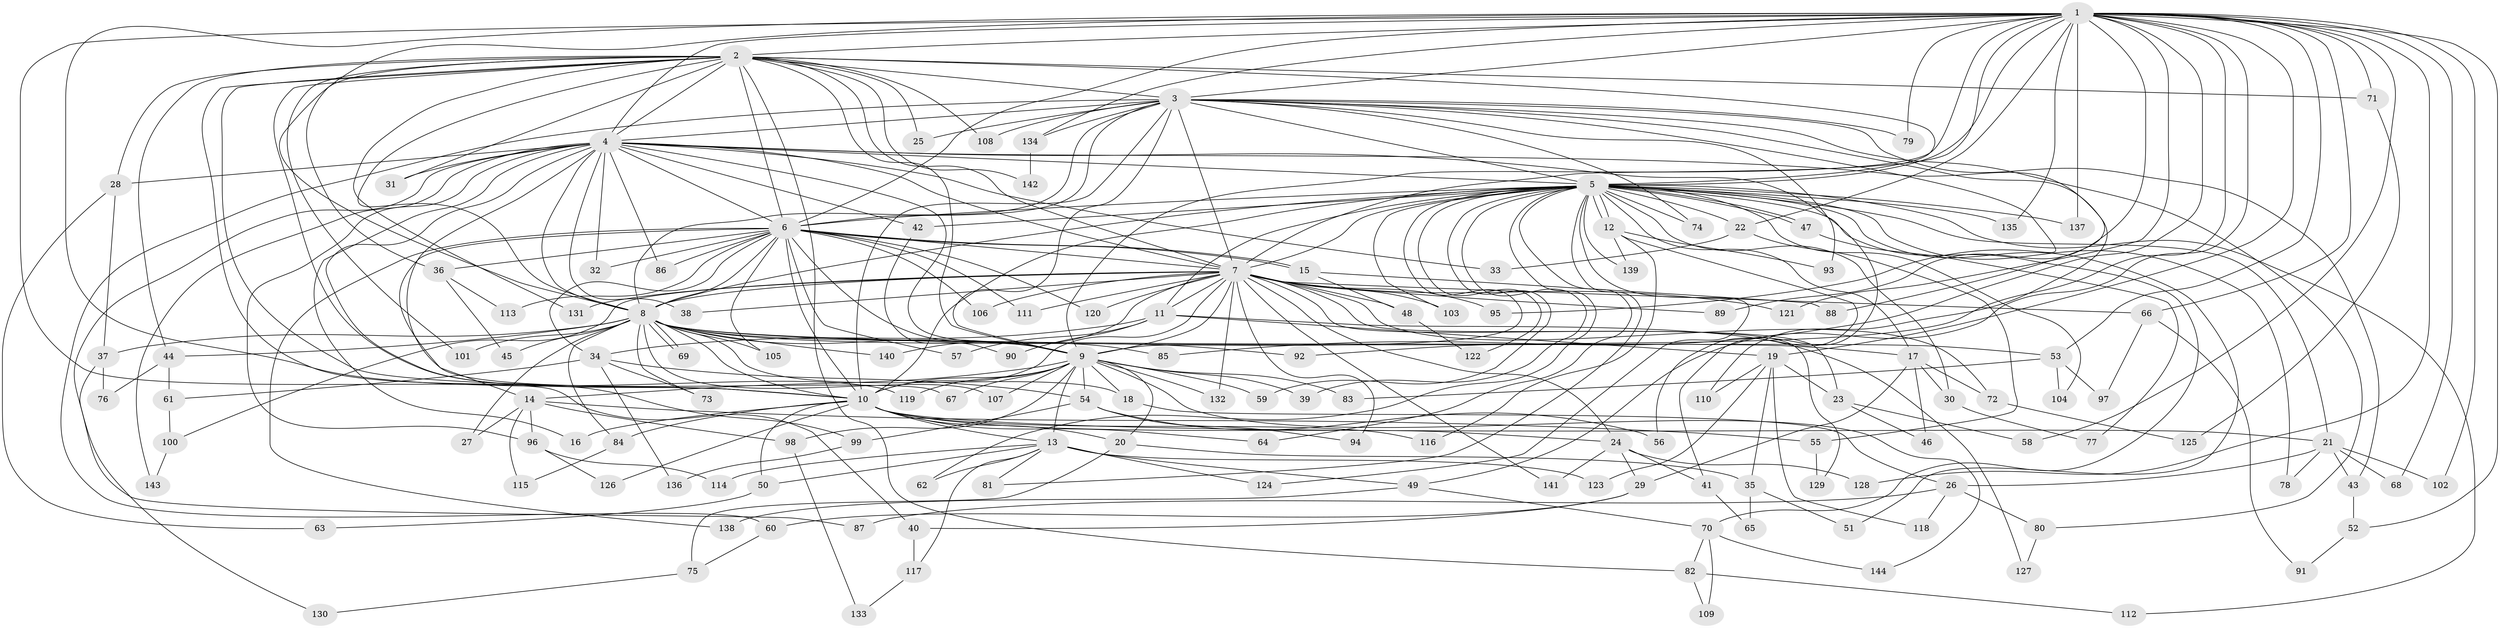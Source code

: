 // coarse degree distribution, {25: 0.011627906976744186, 46: 0.011627906976744186, 22: 0.011627906976744186, 4: 0.046511627906976744, 2: 0.5581395348837209, 3: 0.10465116279069768, 1: 0.13953488372093023, 9: 0.011627906976744186, 5: 0.03488372093023256, 7: 0.023255813953488372, 6: 0.023255813953488372, 20: 0.011627906976744186, 16: 0.011627906976744186}
// Generated by graph-tools (version 1.1) at 2025/49/03/04/25 21:49:03]
// undirected, 144 vertices, 313 edges
graph export_dot {
graph [start="1"]
  node [color=gray90,style=filled];
  1;
  2;
  3;
  4;
  5;
  6;
  7;
  8;
  9;
  10;
  11;
  12;
  13;
  14;
  15;
  16;
  17;
  18;
  19;
  20;
  21;
  22;
  23;
  24;
  25;
  26;
  27;
  28;
  29;
  30;
  31;
  32;
  33;
  34;
  35;
  36;
  37;
  38;
  39;
  40;
  41;
  42;
  43;
  44;
  45;
  46;
  47;
  48;
  49;
  50;
  51;
  52;
  53;
  54;
  55;
  56;
  57;
  58;
  59;
  60;
  61;
  62;
  63;
  64;
  65;
  66;
  67;
  68;
  69;
  70;
  71;
  72;
  73;
  74;
  75;
  76;
  77;
  78;
  79;
  80;
  81;
  82;
  83;
  84;
  85;
  86;
  87;
  88;
  89;
  90;
  91;
  92;
  93;
  94;
  95;
  96;
  97;
  98;
  99;
  100;
  101;
  102;
  103;
  104;
  105;
  106;
  107;
  108;
  109;
  110;
  111;
  112;
  113;
  114;
  115;
  116;
  117;
  118;
  119;
  120;
  121;
  122;
  123;
  124;
  125;
  126;
  127;
  128;
  129;
  130;
  131;
  132;
  133;
  134;
  135;
  136;
  137;
  138;
  139;
  140;
  141;
  142;
  143;
  144;
  1 -- 2;
  1 -- 3;
  1 -- 4;
  1 -- 5;
  1 -- 6;
  1 -- 7;
  1 -- 8;
  1 -- 9;
  1 -- 10;
  1 -- 19;
  1 -- 22;
  1 -- 40;
  1 -- 49;
  1 -- 52;
  1 -- 53;
  1 -- 58;
  1 -- 66;
  1 -- 68;
  1 -- 71;
  1 -- 79;
  1 -- 85;
  1 -- 89;
  1 -- 92;
  1 -- 102;
  1 -- 121;
  1 -- 128;
  1 -- 134;
  1 -- 135;
  1 -- 137;
  2 -- 3;
  2 -- 4;
  2 -- 5;
  2 -- 6;
  2 -- 7;
  2 -- 8;
  2 -- 9;
  2 -- 10;
  2 -- 25;
  2 -- 28;
  2 -- 31;
  2 -- 36;
  2 -- 44;
  2 -- 71;
  2 -- 82;
  2 -- 99;
  2 -- 101;
  2 -- 108;
  2 -- 119;
  2 -- 131;
  2 -- 142;
  3 -- 4;
  3 -- 5;
  3 -- 6;
  3 -- 7;
  3 -- 8;
  3 -- 9;
  3 -- 10;
  3 -- 25;
  3 -- 43;
  3 -- 60;
  3 -- 74;
  3 -- 79;
  3 -- 80;
  3 -- 88;
  3 -- 93;
  3 -- 95;
  3 -- 108;
  3 -- 134;
  4 -- 5;
  4 -- 6;
  4 -- 7;
  4 -- 8;
  4 -- 9;
  4 -- 10;
  4 -- 16;
  4 -- 28;
  4 -- 31;
  4 -- 32;
  4 -- 33;
  4 -- 38;
  4 -- 41;
  4 -- 42;
  4 -- 67;
  4 -- 86;
  4 -- 87;
  4 -- 96;
  4 -- 110;
  4 -- 143;
  5 -- 6;
  5 -- 7;
  5 -- 8;
  5 -- 9;
  5 -- 10;
  5 -- 11;
  5 -- 12;
  5 -- 12;
  5 -- 17;
  5 -- 21;
  5 -- 22;
  5 -- 30;
  5 -- 39;
  5 -- 42;
  5 -- 47;
  5 -- 47;
  5 -- 51;
  5 -- 59;
  5 -- 62;
  5 -- 64;
  5 -- 70;
  5 -- 74;
  5 -- 78;
  5 -- 81;
  5 -- 103;
  5 -- 104;
  5 -- 112;
  5 -- 122;
  5 -- 124;
  5 -- 135;
  5 -- 137;
  5 -- 139;
  6 -- 7;
  6 -- 8;
  6 -- 9;
  6 -- 10;
  6 -- 14;
  6 -- 15;
  6 -- 15;
  6 -- 32;
  6 -- 34;
  6 -- 36;
  6 -- 57;
  6 -- 86;
  6 -- 105;
  6 -- 106;
  6 -- 111;
  6 -- 113;
  6 -- 120;
  6 -- 138;
  7 -- 8;
  7 -- 9;
  7 -- 10;
  7 -- 11;
  7 -- 23;
  7 -- 24;
  7 -- 38;
  7 -- 48;
  7 -- 66;
  7 -- 72;
  7 -- 89;
  7 -- 94;
  7 -- 95;
  7 -- 100;
  7 -- 103;
  7 -- 106;
  7 -- 111;
  7 -- 120;
  7 -- 121;
  7 -- 129;
  7 -- 131;
  7 -- 132;
  7 -- 140;
  7 -- 141;
  8 -- 9;
  8 -- 10;
  8 -- 17;
  8 -- 18;
  8 -- 27;
  8 -- 37;
  8 -- 44;
  8 -- 45;
  8 -- 53;
  8 -- 69;
  8 -- 69;
  8 -- 73;
  8 -- 84;
  8 -- 85;
  8 -- 92;
  8 -- 101;
  8 -- 105;
  8 -- 107;
  8 -- 140;
  9 -- 10;
  9 -- 13;
  9 -- 14;
  9 -- 18;
  9 -- 20;
  9 -- 39;
  9 -- 54;
  9 -- 59;
  9 -- 67;
  9 -- 83;
  9 -- 98;
  9 -- 107;
  9 -- 119;
  9 -- 132;
  9 -- 144;
  10 -- 13;
  10 -- 16;
  10 -- 20;
  10 -- 21;
  10 -- 24;
  10 -- 50;
  10 -- 64;
  10 -- 84;
  10 -- 116;
  10 -- 126;
  11 -- 19;
  11 -- 34;
  11 -- 57;
  11 -- 90;
  11 -- 127;
  12 -- 56;
  12 -- 93;
  12 -- 116;
  12 -- 139;
  13 -- 49;
  13 -- 50;
  13 -- 62;
  13 -- 81;
  13 -- 114;
  13 -- 117;
  13 -- 123;
  13 -- 124;
  14 -- 27;
  14 -- 55;
  14 -- 96;
  14 -- 98;
  14 -- 115;
  15 -- 48;
  15 -- 88;
  17 -- 29;
  17 -- 30;
  17 -- 46;
  17 -- 72;
  18 -- 26;
  19 -- 23;
  19 -- 35;
  19 -- 110;
  19 -- 118;
  19 -- 123;
  20 -- 35;
  20 -- 75;
  21 -- 26;
  21 -- 43;
  21 -- 68;
  21 -- 78;
  21 -- 102;
  22 -- 33;
  22 -- 55;
  23 -- 46;
  23 -- 58;
  24 -- 29;
  24 -- 41;
  24 -- 128;
  24 -- 141;
  26 -- 80;
  26 -- 87;
  26 -- 118;
  28 -- 37;
  28 -- 63;
  29 -- 40;
  29 -- 60;
  30 -- 77;
  34 -- 54;
  34 -- 61;
  34 -- 73;
  34 -- 136;
  35 -- 51;
  35 -- 65;
  36 -- 45;
  36 -- 113;
  37 -- 76;
  37 -- 130;
  40 -- 117;
  41 -- 65;
  42 -- 90;
  43 -- 52;
  44 -- 61;
  44 -- 76;
  47 -- 77;
  48 -- 122;
  49 -- 70;
  49 -- 138;
  50 -- 63;
  52 -- 91;
  53 -- 83;
  53 -- 97;
  53 -- 104;
  54 -- 56;
  54 -- 94;
  54 -- 99;
  55 -- 129;
  60 -- 75;
  61 -- 100;
  66 -- 91;
  66 -- 97;
  70 -- 82;
  70 -- 109;
  70 -- 144;
  71 -- 125;
  72 -- 125;
  75 -- 130;
  80 -- 127;
  82 -- 109;
  82 -- 112;
  84 -- 115;
  96 -- 114;
  96 -- 126;
  98 -- 133;
  99 -- 136;
  100 -- 143;
  117 -- 133;
  134 -- 142;
}

